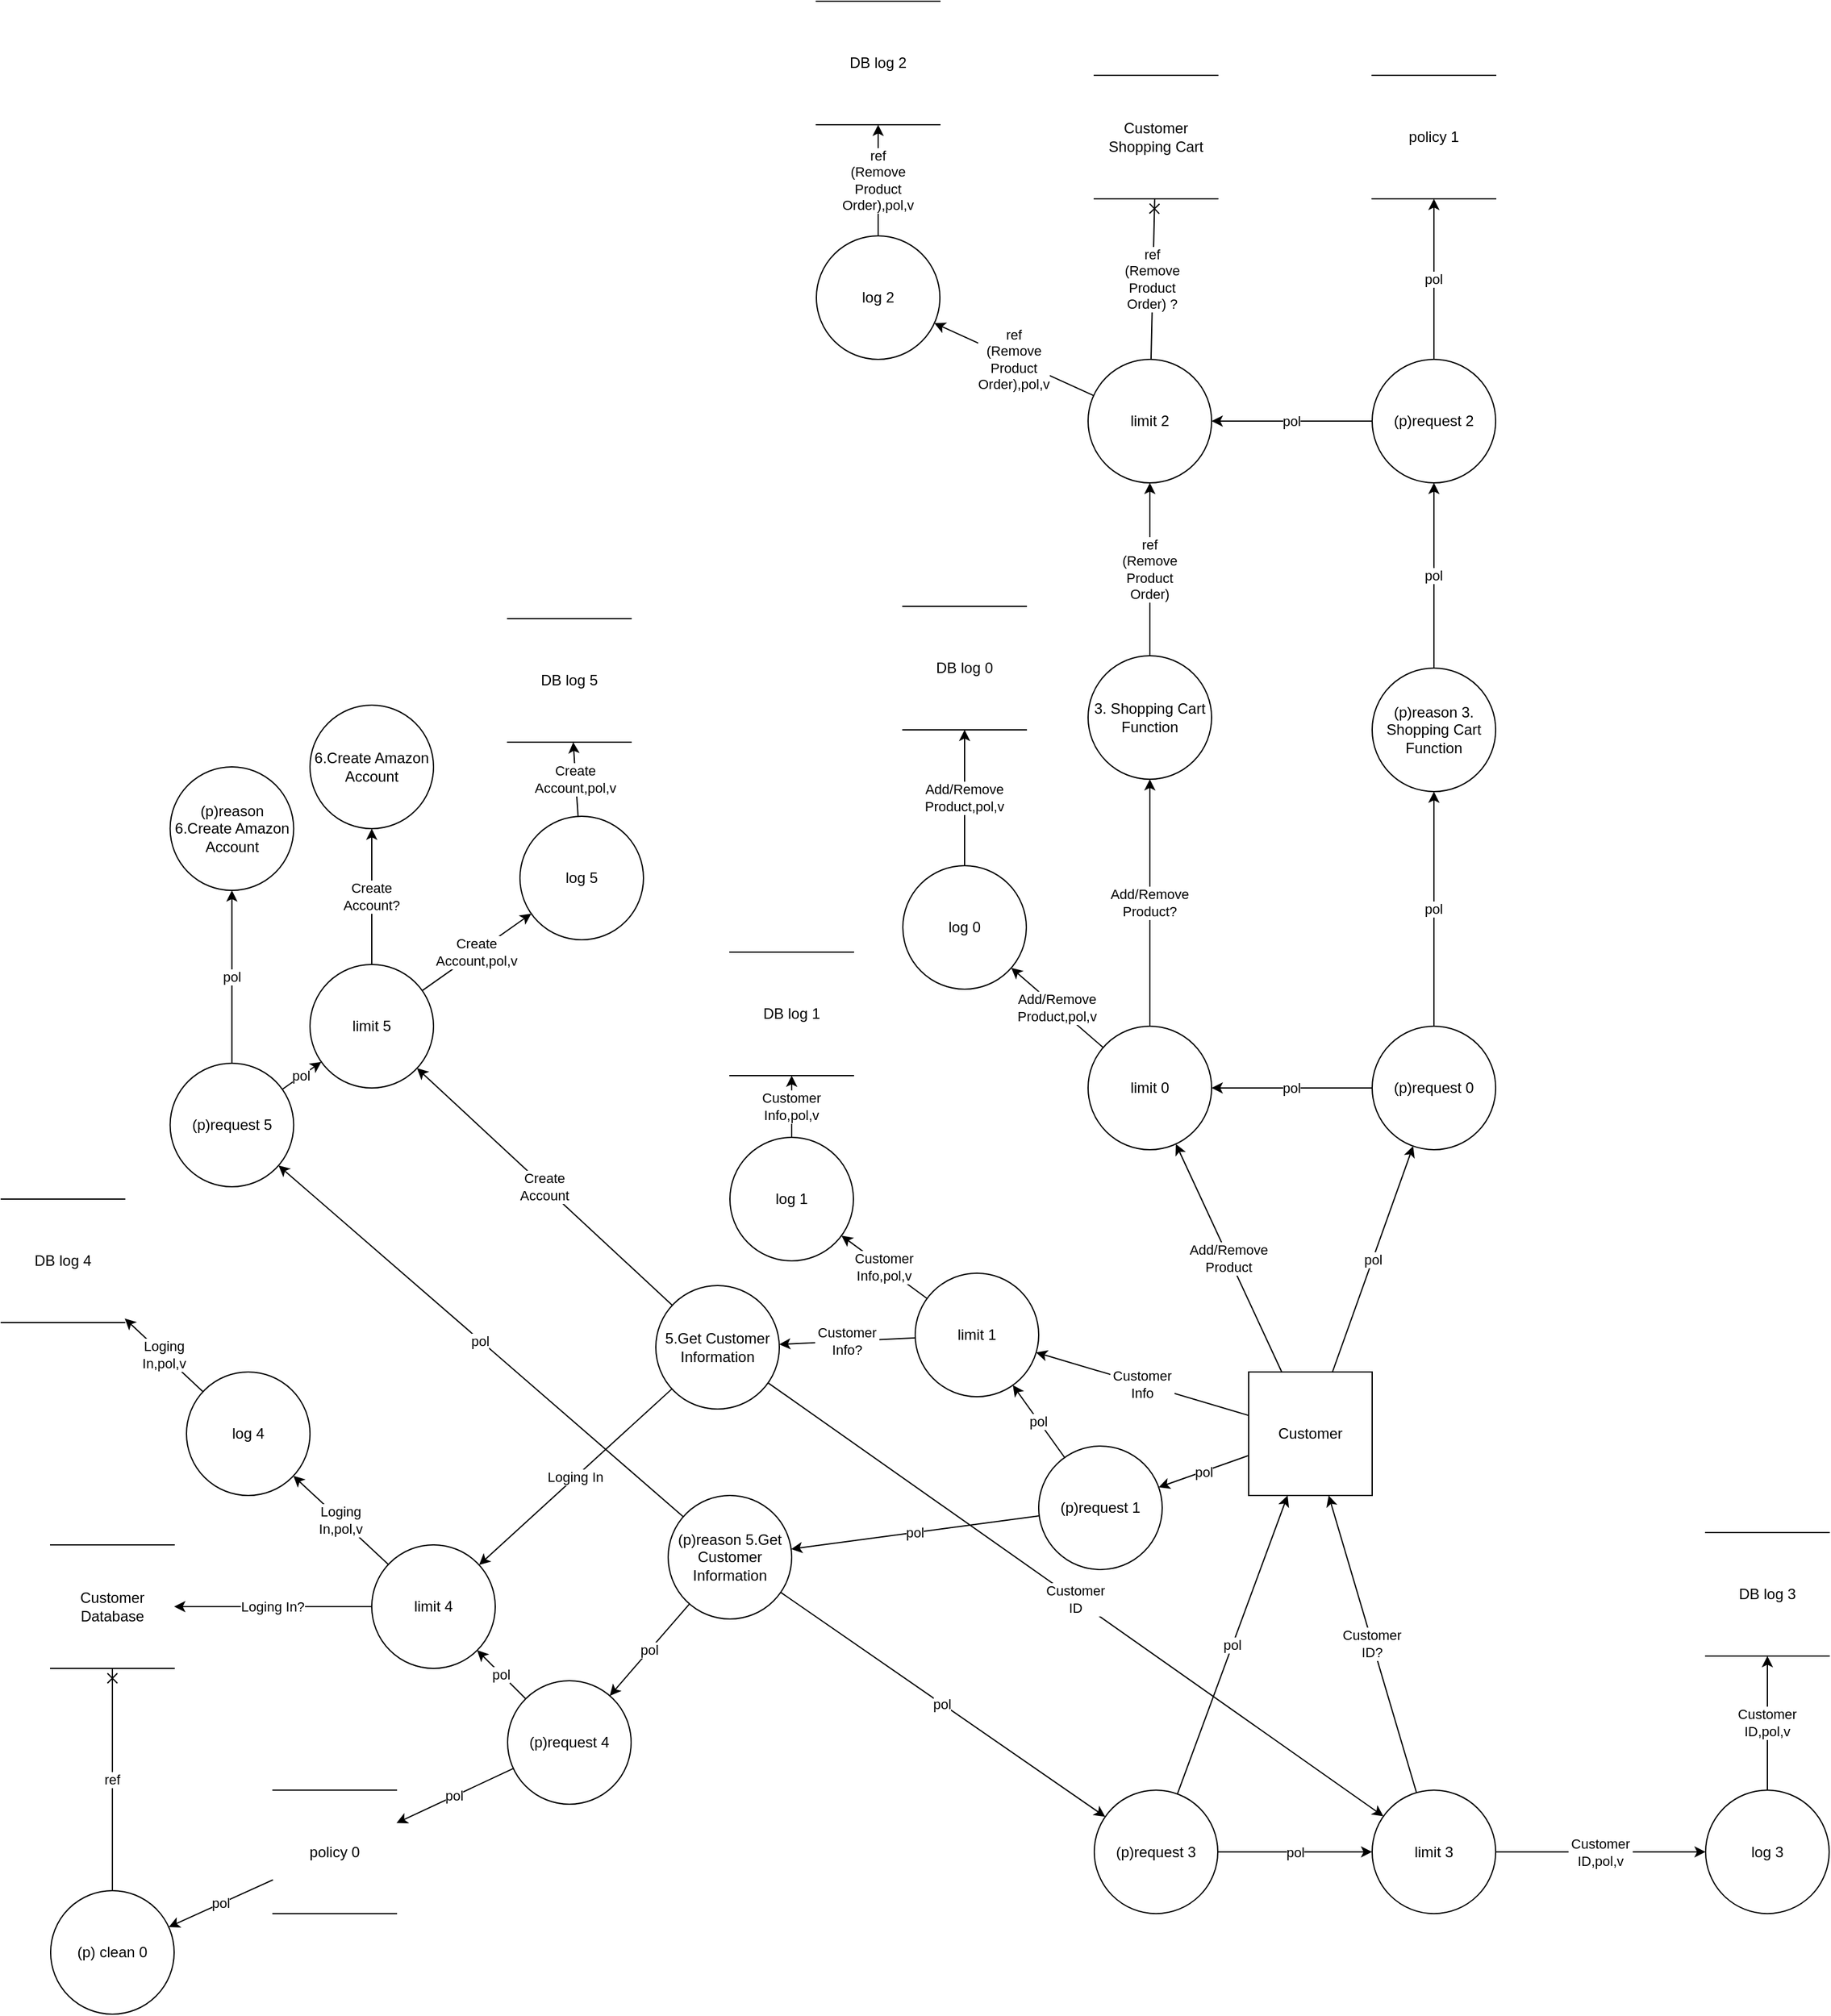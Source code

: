 <mxfile version="12.4.2" type="device" pages="1"><diagram id="H0wPHt90puOyL8i5oo3D" name="Page-1"><mxGraphModel dx="4660" dy="3586" grid="1" gridSize="10" guides="1" tooltips="1" connect="1" arrows="1" fold="1" page="1" pageScale="1" pageWidth="827" pageHeight="1169" math="0" shadow="0"><root><mxCell id="0"/><mxCell id="1" parent="0"/><mxCell id="2" value="Customer" style="rounded=0;whiteSpace=wrap;" parent="1" vertex="1"><mxGeometry x="1700" y="830" width="100" height="100" as="geometry"/></mxCell><mxCell id="3" value="5.Get Customer Information" style="ellipse;whiteSpace=wrap;" parent="1" vertex="1"><mxGeometry x="1220" y="760" width="100" height="100" as="geometry"/></mxCell><mxCell id="4" value="Add/Remove Product?" style="endArrow=classic;whiteSpace=wrap;" parent="1" source="19" target="9" edge="1"><mxGeometry width="50" height="50" as="geometry"><mxPoint x="210" y="490" as="sourcePoint"/><mxPoint x="450" y="410" as="targetPoint"/></mxGeometry></mxCell><mxCell id="5" value="6.Create Amazon Account" style="ellipse;whiteSpace=wrap;" parent="1" vertex="1"><mxGeometry x="940" y="290" width="100" height="100" as="geometry"/></mxCell><mxCell id="6" value="Create Account?" style="endArrow=classic;whiteSpace=wrap;" parent="1" source="72" target="5" edge="1"><mxGeometry width="50" height="50" as="geometry"><mxPoint x="210" y="490" as="sourcePoint"/><mxPoint x="450" y="410" as="targetPoint"/></mxGeometry></mxCell><mxCell id="7" value="Customer Info?" style="endArrow=classic;whiteSpace=wrap;" parent="1" source="29" target="3" edge="1"><mxGeometry width="50" height="50" as="geometry"><mxPoint x="210" y="490" as="sourcePoint"/><mxPoint x="450" y="410" as="targetPoint"/></mxGeometry></mxCell><mxCell id="8" value="Customer Database" style="shape=partialRectangle;whiteSpace=wrap;left=0;right=0;" parent="1" vertex="1"><mxGeometry x="730" y="970" width="100" height="100" as="geometry"/></mxCell><mxCell id="9" value="3. Shopping Cart Function" style="ellipse;whiteSpace=wrap;" parent="1" vertex="1"><mxGeometry x="1570" y="250" width="100" height="100" as="geometry"/></mxCell><mxCell id="10" value="Customer Shopping Cart" style="shape=partialRectangle;whiteSpace=wrap;left=0;right=0;" parent="1" vertex="1"><mxGeometry x="1575" y="-220.0" width="100" height="100" as="geometry"/></mxCell><mxCell id="11" value="ref  (Remove Product Order) ?" style="endArrow=cross;whiteSpace=wrap;" parent="1" source="39" target="10" edge="1"><mxGeometry width="50" height="50" as="geometry"><mxPoint x="210" y="490" as="sourcePoint"/><mxPoint x="450" y="410" as="targetPoint"/></mxGeometry></mxCell><mxCell id="12" value="Customer ID?" style="endArrow=classic;whiteSpace=wrap;" parent="1" source="49" target="2" edge="1"><mxGeometry width="50" height="50" as="geometry"><mxPoint x="210" y="490" as="sourcePoint"/><mxPoint x="450" y="410" as="targetPoint"/></mxGeometry></mxCell><mxCell id="13" value="Loging In?" style="endArrow=classic;whiteSpace=wrap;" parent="1" source="59" target="8" edge="1"><mxGeometry width="50" height="50" as="geometry"><mxPoint x="210" y="490" as="sourcePoint"/><mxPoint x="450" y="410" as="targetPoint"/></mxGeometry></mxCell><mxCell id="14" value="(p)reason 5.Get Customer Information" style="ellipse;whiteSpace=wrap;" parent="1" vertex="1"><mxGeometry x="1230" y="930" width="100" height="100" as="geometry"/></mxCell><mxCell id="15" value="(p)reason 6.Create Amazon Account" style="ellipse;whiteSpace=wrap;" parent="1" vertex="1"><mxGeometry x="826.76" y="340" width="100" height="100" as="geometry"/></mxCell><mxCell id="16" value="(p)reason 3. Shopping Cart Function" style="ellipse;whiteSpace=wrap;" parent="1" vertex="1"><mxGeometry x="1800" y="260" width="100" height="100" as="geometry"/></mxCell><mxCell id="17" value="policy 0" style="shape=partialRectangle;whiteSpace=wrap;left=0;right=0;" parent="1" vertex="1"><mxGeometry x="910" y="1168.59" width="100" height="100" as="geometry"/></mxCell><mxCell id="18" value="policy 1" style="shape=partialRectangle;whiteSpace=wrap;left=0;right=0;" parent="1" vertex="1"><mxGeometry x="1800" y="-220" width="100" height="100" as="geometry"/></mxCell><mxCell id="19" value="limit 0" style="ellipse;whiteSpace=wrap;" parent="1" vertex="1"><mxGeometry x="1570" y="550" width="100" height="100" as="geometry"/></mxCell><mxCell id="20" value="(p)request 0" style="ellipse;whiteSpace=wrap;" parent="1" vertex="1"><mxGeometry x="1800" y="550" width="100" height="100" as="geometry"/></mxCell><mxCell id="21" value="log 0" style="ellipse;whiteSpace=wrap;" parent="1" vertex="1"><mxGeometry x="1420" y="420" width="100" height="100" as="geometry"/></mxCell><mxCell id="22" value="DB log 0" style="shape=partialRectangle;whiteSpace=wrap;left=0;right=0;" parent="1" vertex="1"><mxGeometry x="1420" y="210" width="100" height="100" as="geometry"/></mxCell><mxCell id="23" value="Add/Remove Product" style="endArrow=classic;whiteSpace=wrap;" parent="1" source="2" target="19" edge="1"><mxGeometry width="50" height="50" as="geometry"><mxPoint x="210" y="490" as="sourcePoint"/><mxPoint x="450" y="410" as="targetPoint"/></mxGeometry></mxCell><mxCell id="24" value="pol" style="endArrow=classic;whiteSpace=wrap;" parent="1" source="2" target="20" edge="1"><mxGeometry width="50" height="50" as="geometry"><mxPoint x="210" y="490" as="sourcePoint"/><mxPoint x="450" y="410" as="targetPoint"/></mxGeometry></mxCell><mxCell id="25" value="Add/Remove Product,pol,v" style="endArrow=classic;whiteSpace=wrap;" parent="1" source="19" target="21" edge="1"><mxGeometry width="50" height="50" as="geometry"><mxPoint x="210" y="490" as="sourcePoint"/><mxPoint x="450" y="410" as="targetPoint"/></mxGeometry></mxCell><mxCell id="26" value="Add/Remove Product,pol,v" style="endArrow=classic;whiteSpace=wrap;" parent="1" source="21" target="22" edge="1"><mxGeometry width="50" height="50" as="geometry"><mxPoint x="210" y="490" as="sourcePoint"/><mxPoint x="450" y="410" as="targetPoint"/></mxGeometry></mxCell><mxCell id="27" value="pol" style="endArrow=classic;whiteSpace=wrap;" parent="1" source="20" target="19" edge="1"><mxGeometry width="50" height="50" as="geometry"><mxPoint x="210" y="490" as="sourcePoint"/><mxPoint x="450" y="410" as="targetPoint"/></mxGeometry></mxCell><mxCell id="28" value="pol" style="endArrow=classic;whiteSpace=wrap;" parent="1" source="20" target="16" edge="1"><mxGeometry width="50" height="50" as="geometry"><mxPoint x="210" y="490" as="sourcePoint"/><mxPoint x="450" y="410" as="targetPoint"/></mxGeometry></mxCell><mxCell id="29" value="limit 1" style="ellipse;whiteSpace=wrap;" parent="1" vertex="1"><mxGeometry x="1430" y="750" width="100" height="100" as="geometry"/></mxCell><mxCell id="30" value="(p)request 1" style="ellipse;whiteSpace=wrap;" parent="1" vertex="1"><mxGeometry x="1530" y="890" width="100" height="100" as="geometry"/></mxCell><mxCell id="31" value="log 1" style="ellipse;whiteSpace=wrap;" parent="1" vertex="1"><mxGeometry x="1280" y="640" width="100" height="100" as="geometry"/></mxCell><mxCell id="32" value="DB log 1" style="shape=partialRectangle;whiteSpace=wrap;left=0;right=0;" parent="1" vertex="1"><mxGeometry x="1280" y="490" width="100" height="100" as="geometry"/></mxCell><mxCell id="33" value="Customer Info" style="endArrow=classic;whiteSpace=wrap;" parent="1" source="2" target="29" edge="1"><mxGeometry width="50" height="50" as="geometry"><mxPoint x="210" y="490" as="sourcePoint"/><mxPoint x="450" y="410" as="targetPoint"/></mxGeometry></mxCell><mxCell id="34" value="pol" style="endArrow=classic;whiteSpace=wrap;" parent="1" source="2" target="30" edge="1"><mxGeometry width="50" height="50" as="geometry"><mxPoint x="210" y="490" as="sourcePoint"/><mxPoint x="450" y="410" as="targetPoint"/></mxGeometry></mxCell><mxCell id="35" value="Customer Info,pol,v" style="endArrow=classic;whiteSpace=wrap;" parent="1" source="29" target="31" edge="1"><mxGeometry width="50" height="50" as="geometry"><mxPoint x="210" y="490" as="sourcePoint"/><mxPoint x="450" y="410" as="targetPoint"/></mxGeometry></mxCell><mxCell id="36" value="Customer Info,pol,v" style="endArrow=classic;whiteSpace=wrap;" parent="1" source="31" target="32" edge="1"><mxGeometry width="50" height="50" as="geometry"><mxPoint x="210" y="490" as="sourcePoint"/><mxPoint x="450" y="410" as="targetPoint"/></mxGeometry></mxCell><mxCell id="37" value="pol" style="endArrow=classic;whiteSpace=wrap;" parent="1" source="30" target="29" edge="1"><mxGeometry width="50" height="50" as="geometry"><mxPoint x="210" y="490" as="sourcePoint"/><mxPoint x="450" y="410" as="targetPoint"/></mxGeometry></mxCell><mxCell id="38" value="pol" style="endArrow=classic;whiteSpace=wrap;" parent="1" source="30" target="14" edge="1"><mxGeometry width="50" height="50" as="geometry"><mxPoint x="210" y="490" as="sourcePoint"/><mxPoint x="450" y="410" as="targetPoint"/></mxGeometry></mxCell><mxCell id="39" value="limit 2" style="ellipse;whiteSpace=wrap;" parent="1" vertex="1"><mxGeometry x="1570" y="10" width="100" height="100" as="geometry"/></mxCell><mxCell id="40" value="(p)request 2" style="ellipse;whiteSpace=wrap;" parent="1" vertex="1"><mxGeometry x="1800" y="10" width="100" height="100" as="geometry"/></mxCell><mxCell id="41" value="log 2" style="ellipse;whiteSpace=wrap;" parent="1" vertex="1"><mxGeometry x="1350" y="-90" width="100" height="100" as="geometry"/></mxCell><mxCell id="42" value="DB log 2" style="shape=partialRectangle;whiteSpace=wrap;left=0;right=0;" parent="1" vertex="1"><mxGeometry x="1350" y="-280.0" width="100" height="100" as="geometry"/></mxCell><mxCell id="43" value="ref (Remove Product Order)" style="endArrow=classic;whiteSpace=wrap;" parent="1" source="9" target="39" edge="1"><mxGeometry width="50" height="50" as="geometry"><mxPoint x="210" y="490" as="sourcePoint"/><mxPoint x="450" y="410" as="targetPoint"/></mxGeometry></mxCell><mxCell id="44" value="pol" style="endArrow=classic;whiteSpace=wrap;" parent="1" source="16" target="40" edge="1"><mxGeometry width="50" height="50" as="geometry"><mxPoint x="210" y="490" as="sourcePoint"/><mxPoint x="450" y="410" as="targetPoint"/></mxGeometry></mxCell><mxCell id="45" value="pol" style="endArrow=classic;whiteSpace=wrap;" parent="1" source="40" target="39" edge="1"><mxGeometry width="50" height="50" as="geometry"><mxPoint x="210" y="490" as="sourcePoint"/><mxPoint x="450" y="410" as="targetPoint"/></mxGeometry></mxCell><mxCell id="46" value="ref  (Remove Product Order),pol,v" style="endArrow=classic;whiteSpace=wrap;" parent="1" source="39" target="41" edge="1"><mxGeometry width="50" height="50" as="geometry"><mxPoint x="210" y="490" as="sourcePoint"/><mxPoint x="450" y="410" as="targetPoint"/></mxGeometry></mxCell><mxCell id="47" value="ref  (Remove Product Order),pol,v" style="endArrow=classic;whiteSpace=wrap;" parent="1" source="41" target="42" edge="1"><mxGeometry width="50" height="50" as="geometry"><mxPoint x="210" y="490" as="sourcePoint"/><mxPoint x="450" y="410" as="targetPoint"/></mxGeometry></mxCell><mxCell id="48" value="pol" style="endArrow=classic;whiteSpace=wrap;" parent="1" source="40" target="18" edge="1"><mxGeometry width="50" height="50" as="geometry"><mxPoint x="210" y="490" as="sourcePoint"/><mxPoint x="450" y="410" as="targetPoint"/></mxGeometry></mxCell><mxCell id="49" value="limit 3" style="ellipse;whiteSpace=wrap;" parent="1" vertex="1"><mxGeometry x="1800" y="1168.59" width="100" height="100" as="geometry"/></mxCell><mxCell id="50" value="(p)request 3" style="ellipse;whiteSpace=wrap;" parent="1" vertex="1"><mxGeometry x="1575" y="1168.59" width="100" height="100" as="geometry"/></mxCell><mxCell id="51" value="log 3" style="ellipse;whiteSpace=wrap;" parent="1" vertex="1"><mxGeometry x="2070" y="1168.59" width="100" height="100" as="geometry"/></mxCell><mxCell id="52" value="DB log 3" style="shape=partialRectangle;whiteSpace=wrap;left=0;right=0;" parent="1" vertex="1"><mxGeometry x="2070" y="960" width="100" height="100" as="geometry"/></mxCell><mxCell id="53" value="Customer ID" style="endArrow=classic;whiteSpace=wrap;" parent="1" source="3" target="49" edge="1"><mxGeometry width="50" height="50" as="geometry"><mxPoint x="210" y="490" as="sourcePoint"/><mxPoint x="450" y="410" as="targetPoint"/></mxGeometry></mxCell><mxCell id="54" value="pol" style="endArrow=classic;whiteSpace=wrap;" parent="1" source="14" target="50" edge="1"><mxGeometry width="50" height="50" as="geometry"><mxPoint x="210" y="490" as="sourcePoint"/><mxPoint x="450" y="410" as="targetPoint"/></mxGeometry></mxCell><mxCell id="55" value="Customer ID,pol,v" style="endArrow=classic;whiteSpace=wrap;" parent="1" source="49" target="51" edge="1"><mxGeometry width="50" height="50" as="geometry"><mxPoint x="210" y="490" as="sourcePoint"/><mxPoint x="450" y="410" as="targetPoint"/></mxGeometry></mxCell><mxCell id="56" value="Customer ID,pol,v" style="endArrow=classic;whiteSpace=wrap;" parent="1" source="51" target="52" edge="1"><mxGeometry width="50" height="50" as="geometry"><mxPoint x="210" y="490" as="sourcePoint"/><mxPoint x="450" y="410" as="targetPoint"/></mxGeometry></mxCell><mxCell id="57" value="pol" style="endArrow=classic;whiteSpace=wrap;" parent="1" source="50" target="49" edge="1"><mxGeometry width="50" height="50" as="geometry"><mxPoint x="210" y="490" as="sourcePoint"/><mxPoint x="450" y="410" as="targetPoint"/></mxGeometry></mxCell><mxCell id="58" value="pol" style="endArrow=classic;whiteSpace=wrap;" parent="1" source="50" target="2" edge="1"><mxGeometry width="50" height="50" as="geometry"><mxPoint x="210" y="490" as="sourcePoint"/><mxPoint x="450" y="410" as="targetPoint"/></mxGeometry></mxCell><mxCell id="59" value="limit 4" style="ellipse;whiteSpace=wrap;" parent="1" vertex="1"><mxGeometry x="990" y="970" width="100" height="100" as="geometry"/></mxCell><mxCell id="60" value="(p)request 4" style="ellipse;whiteSpace=wrap;" parent="1" vertex="1"><mxGeometry x="1100" y="1080" width="100" height="100" as="geometry"/></mxCell><mxCell id="61" value="log 4" style="ellipse;whiteSpace=wrap;" parent="1" vertex="1"><mxGeometry x="840" y="830" width="100" height="100" as="geometry"/></mxCell><mxCell id="62" value="DB log 4" style="shape=partialRectangle;whiteSpace=wrap;left=0;right=0;" parent="1" vertex="1"><mxGeometry x="690" y="690" width="100" height="100" as="geometry"/></mxCell><mxCell id="63" value="(p) clean 0" style="ellipse;whiteSpace=wrap;" parent="1" vertex="1"><mxGeometry x="730" y="1250" width="100" height="100" as="geometry"/></mxCell><mxCell id="64" value="Loging In" style="endArrow=classic;whiteSpace=wrap;" parent="1" source="3" target="59" edge="1"><mxGeometry width="50" height="50" as="geometry"><mxPoint x="210" y="490" as="sourcePoint"/><mxPoint x="450" y="410" as="targetPoint"/></mxGeometry></mxCell><mxCell id="65" value="pol" style="endArrow=classic;whiteSpace=wrap;" parent="1" source="14" target="60" edge="1"><mxGeometry width="50" height="50" as="geometry"><mxPoint x="210" y="490" as="sourcePoint"/><mxPoint x="450" y="410" as="targetPoint"/></mxGeometry></mxCell><mxCell id="66" value="pol" style="endArrow=classic;whiteSpace=wrap;" parent="1" source="60" target="17" edge="1"><mxGeometry width="50" height="50" as="geometry"><mxPoint x="210" y="490" as="sourcePoint"/><mxPoint x="450" y="410" as="targetPoint"/></mxGeometry></mxCell><mxCell id="67" value="pol" style="endArrow=classic;whiteSpace=wrap;" parent="1" source="60" target="59" edge="1"><mxGeometry width="50" height="50" as="geometry"><mxPoint x="210" y="490" as="sourcePoint"/><mxPoint x="450" y="410" as="targetPoint"/></mxGeometry></mxCell><mxCell id="68" value="Loging In,pol,v" style="endArrow=classic;whiteSpace=wrap;" parent="1" source="59" target="61" edge="1"><mxGeometry width="50" height="50" as="geometry"><mxPoint x="210" y="490" as="sourcePoint"/><mxPoint x="450" y="410" as="targetPoint"/></mxGeometry></mxCell><mxCell id="69" value="Loging In,pol,v" style="endArrow=classic;whiteSpace=wrap;" parent="1" source="61" target="62" edge="1"><mxGeometry width="50" height="50" as="geometry"><mxPoint x="210" y="490" as="sourcePoint"/><mxPoint x="450" y="410" as="targetPoint"/></mxGeometry></mxCell><mxCell id="70" value="pol" style="endArrow=classic;whiteSpace=wrap;" parent="1" source="17" target="63" edge="1"><mxGeometry width="50" height="50" as="geometry"><mxPoint x="210" y="490" as="sourcePoint"/><mxPoint x="450" y="410" as="targetPoint"/></mxGeometry></mxCell><mxCell id="71" value="ref" style="endArrow=cross;whiteSpace=wrap;" parent="1" source="63" target="8" edge="1"><mxGeometry width="50" height="50" as="geometry"><mxPoint x="210" y="490" as="sourcePoint"/><mxPoint x="450" y="410" as="targetPoint"/></mxGeometry></mxCell><mxCell id="72" value="limit 5" style="ellipse;whiteSpace=wrap;" parent="1" vertex="1"><mxGeometry x="940" y="500" width="100" height="100" as="geometry"/></mxCell><mxCell id="73" value="(p)request 5" style="ellipse;whiteSpace=wrap;" parent="1" vertex="1"><mxGeometry x="826.76" y="580" width="100" height="100" as="geometry"/></mxCell><mxCell id="74" value="log 5" style="ellipse;whiteSpace=wrap;" parent="1" vertex="1"><mxGeometry x="1110" y="380" width="100" height="100" as="geometry"/></mxCell><mxCell id="75" value="DB log 5" style="shape=partialRectangle;whiteSpace=wrap;left=0;right=0;" parent="1" vertex="1"><mxGeometry x="1100" y="220" width="100" height="100" as="geometry"/></mxCell><mxCell id="76" value="Create Account" style="endArrow=classic;whiteSpace=wrap;" parent="1" source="3" target="72" edge="1"><mxGeometry width="50" height="50" as="geometry"><mxPoint x="210" y="490" as="sourcePoint"/><mxPoint x="450" y="410" as="targetPoint"/></mxGeometry></mxCell><mxCell id="77" value="pol" style="endArrow=classic;whiteSpace=wrap;" parent="1" source="14" target="73" edge="1"><mxGeometry width="50" height="50" as="geometry"><mxPoint x="210" y="490" as="sourcePoint"/><mxPoint x="450" y="410" as="targetPoint"/></mxGeometry></mxCell><mxCell id="78" value="Create Account,pol,v" style="endArrow=classic;whiteSpace=wrap;" parent="1" source="72" target="74" edge="1"><mxGeometry width="50" height="50" as="geometry"><mxPoint x="210" y="490" as="sourcePoint"/><mxPoint x="450" y="410" as="targetPoint"/></mxGeometry></mxCell><mxCell id="79" value="Create Account,pol,v" style="endArrow=classic;whiteSpace=wrap;" parent="1" source="74" target="75" edge="1"><mxGeometry width="50" height="50" as="geometry"><mxPoint x="210" y="490" as="sourcePoint"/><mxPoint x="450" y="410" as="targetPoint"/></mxGeometry></mxCell><mxCell id="80" value="pol" style="endArrow=classic;whiteSpace=wrap;" parent="1" source="73" target="72" edge="1"><mxGeometry width="50" height="50" as="geometry"><mxPoint x="210" y="490" as="sourcePoint"/><mxPoint x="450" y="410" as="targetPoint"/></mxGeometry></mxCell><mxCell id="81" value="pol" style="endArrow=classic;whiteSpace=wrap;" parent="1" source="73" target="15" edge="1"><mxGeometry width="50" height="50" as="geometry"><mxPoint x="210" y="490" as="sourcePoint"/><mxPoint x="450" y="410" as="targetPoint"/></mxGeometry></mxCell></root></mxGraphModel></diagram></mxfile>